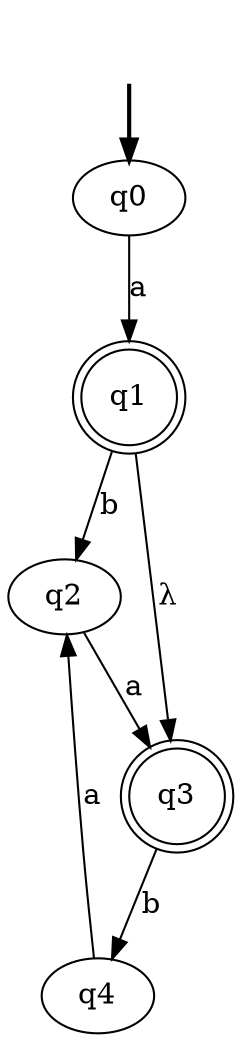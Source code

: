 digraph {
	fake0 [style=invisible]
	q2
	q3 [shape=doublecircle]
	q1 [shape=doublecircle]
	q4
	q0 [root=true]
	fake0 -> q0 [style=bold]
	q0 -> q1 [label=a]
	q1 -> q2 [label=b]
	q1 -> q3 [label="λ"]
	q3 -> q4 [label=b]
	q2 -> q3 [label=a]
	q4 -> q2 [label=a]
}
